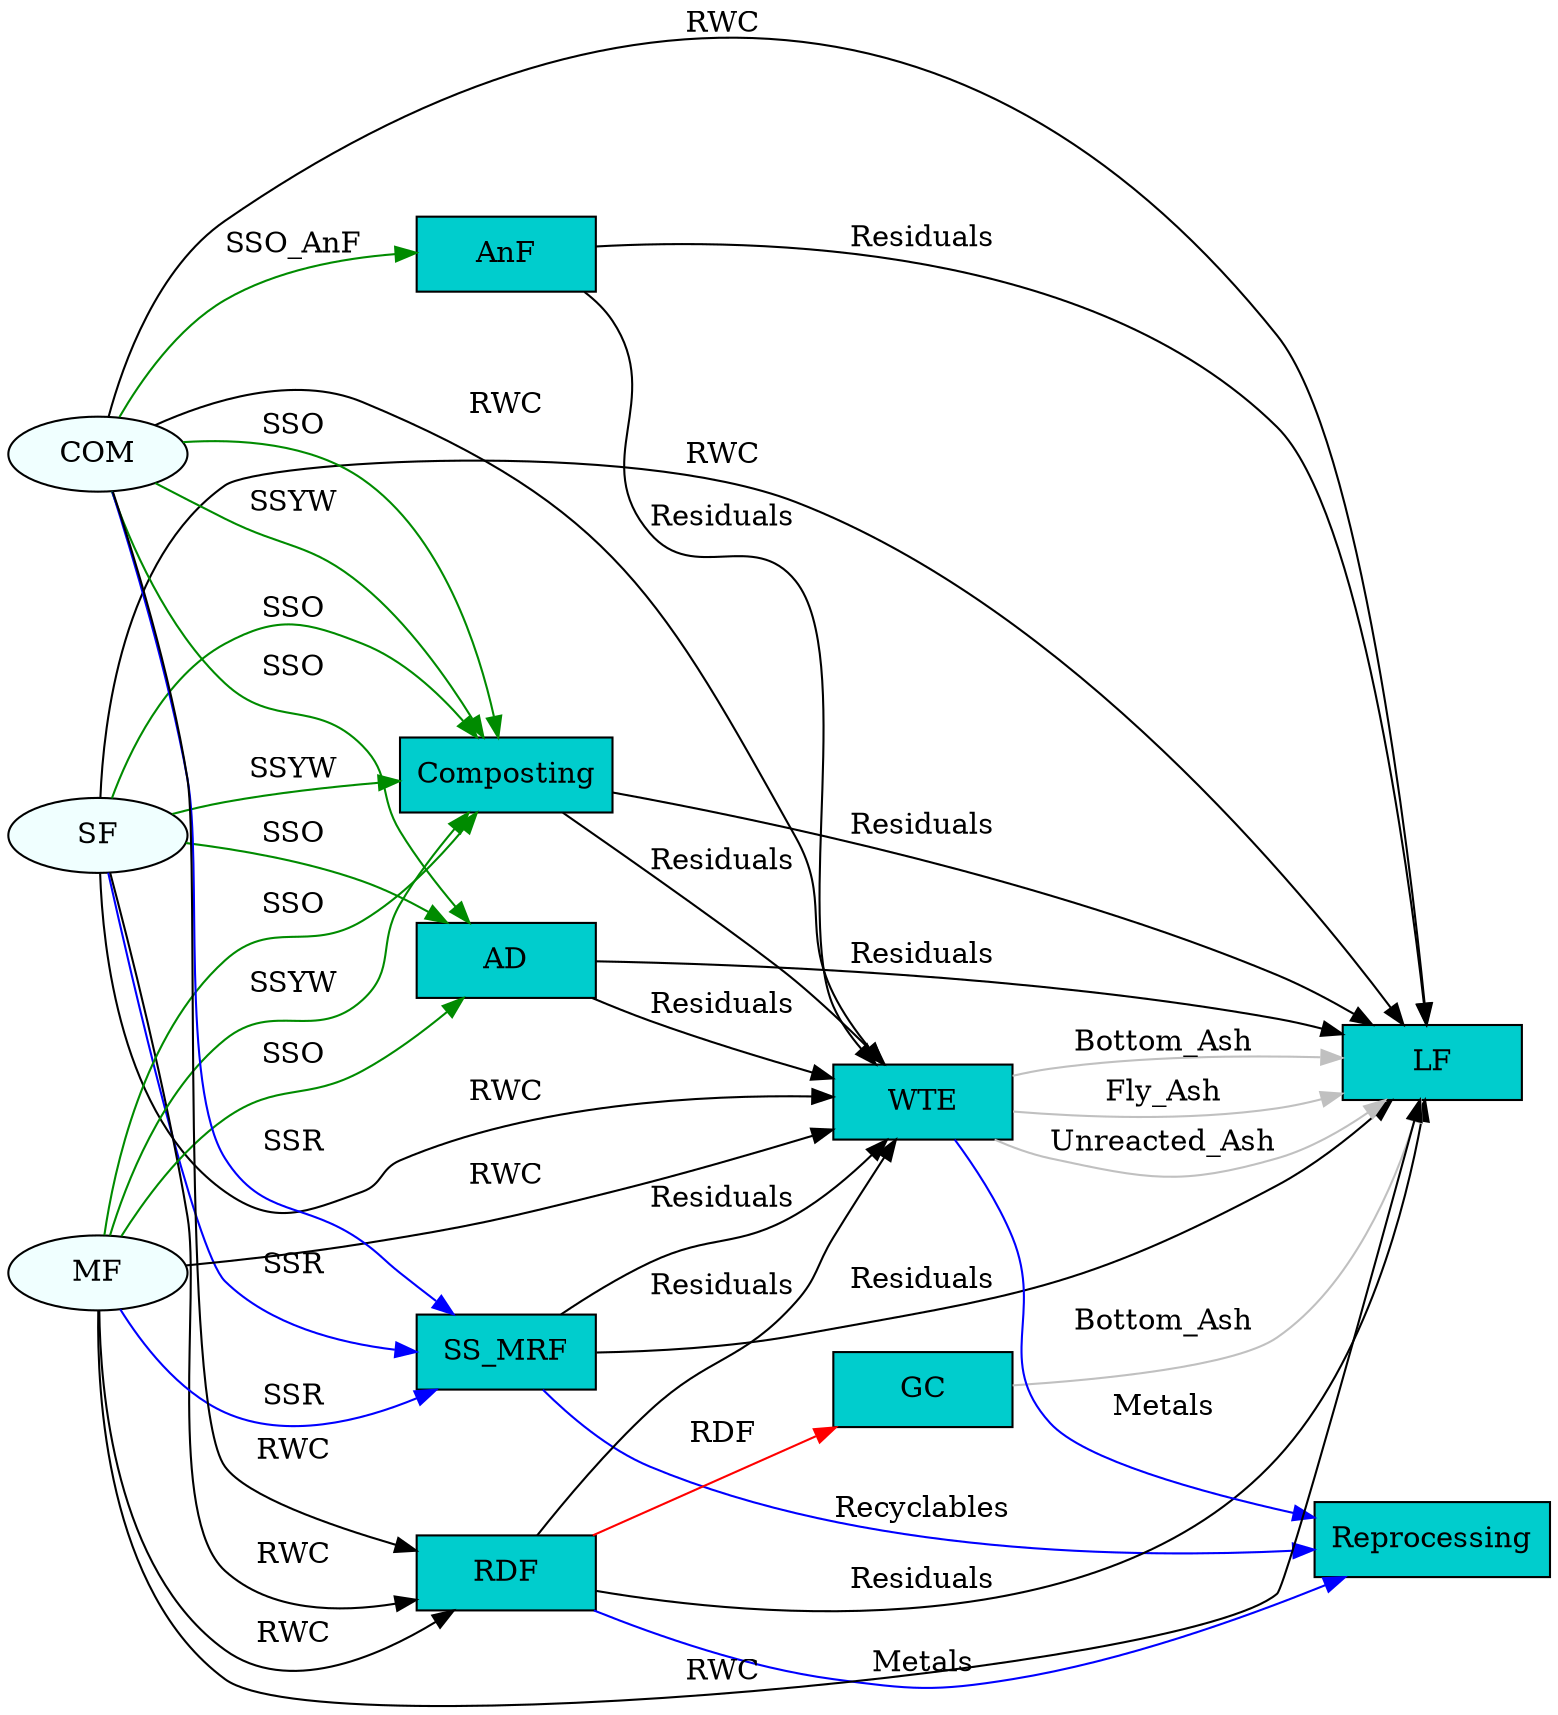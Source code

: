 digraph SWM_network_optimization {
	graph [rankdir=LR]
	LF [fillcolor=cyan3 shape=rectangle style=filled width=1.2]
	Composting [fillcolor=cyan3 shape=rectangle style=filled width=1.2]
	AD [fillcolor=cyan3 shape=rectangle style=filled width=1.2]
	AnF [fillcolor=cyan3 shape=rectangle style=filled width=1.2]
	SS_MRF [fillcolor=cyan3 shape=rectangle style=filled width=1.2]
	Reprocessing [fillcolor=cyan3 shape=rectangle style=filled width=1.2]
	RDF [fillcolor=cyan3 shape=rectangle style=filled width=1.2]
	GC [fillcolor=cyan3 shape=rectangle style=filled width=1.2]
	WTE [fillcolor=cyan3 shape=rectangle style=filled width=1.2]
	SF [fillcolor=azure shape=oval style=filled width=1.2]
	MF [fillcolor=azure shape=oval style=filled width=1.2]
	COM [fillcolor=azure shape=oval style=filled width=1.2]
	Composting -> LF [label=Residuals color=black]
	Composting -> WTE [label=Residuals color=black]
	AD -> LF [label=Residuals color=black]
	AD -> WTE [label=Residuals color=black]
	AnF -> LF [label=Residuals color=black]
	AnF -> WTE [label=Residuals color=black]
	SS_MRF -> LF [label=Residuals color=black]
	SS_MRF -> WTE [label=Residuals color=black]
	RDF -> LF [label=Residuals color=black]
	RDF -> WTE [label=Residuals color=black]
	SF -> LF [label=RWC color=black]
	SF -> RDF [label=RWC color=black]
	SF -> WTE [label=RWC color=black]
	SF -> Composting [label=SSO color=green4]
	SF -> AD [label=SSO color=green4]
	MF -> LF [label=RWC color=black]
	MF -> RDF [label=RWC color=black]
	MF -> WTE [label=RWC color=black]
	MF -> Composting [label=SSO color=green4]
	MF -> AD [label=SSO color=green4]
	COM -> LF [label=RWC color=black]
	COM -> RDF [label=RWC color=black]
	COM -> WTE [label=RWC color=black]
	COM -> Composting [label=SSO color=green4]
	COM -> AD [label=SSO color=green4]
	SS_MRF -> Reprocessing [label=Recyclables color=blue]
	RDF -> Reprocessing [label=Metals color=blue]
	RDF -> GC [label=RDF color=red]
	GC -> LF [label=Bottom_Ash color=gray]
	WTE -> LF [label=Bottom_Ash color=gray]
	WTE -> LF [label=Fly_Ash color=gray]
	WTE -> LF [label=Unreacted_Ash color=gray]
	WTE -> Reprocessing [label=Metals color=blue]
	SF -> SS_MRF [label=SSR color=blue]
	SF -> Composting [label=SSYW color=green4]
	MF -> SS_MRF [label=SSR color=blue]
	MF -> Composting [label=SSYW color=green4]
	COM -> SS_MRF [label=SSR color=blue]
	COM -> Composting [label=SSYW color=green4]
	COM -> AnF [label=SSO_AnF color=green4]
}

